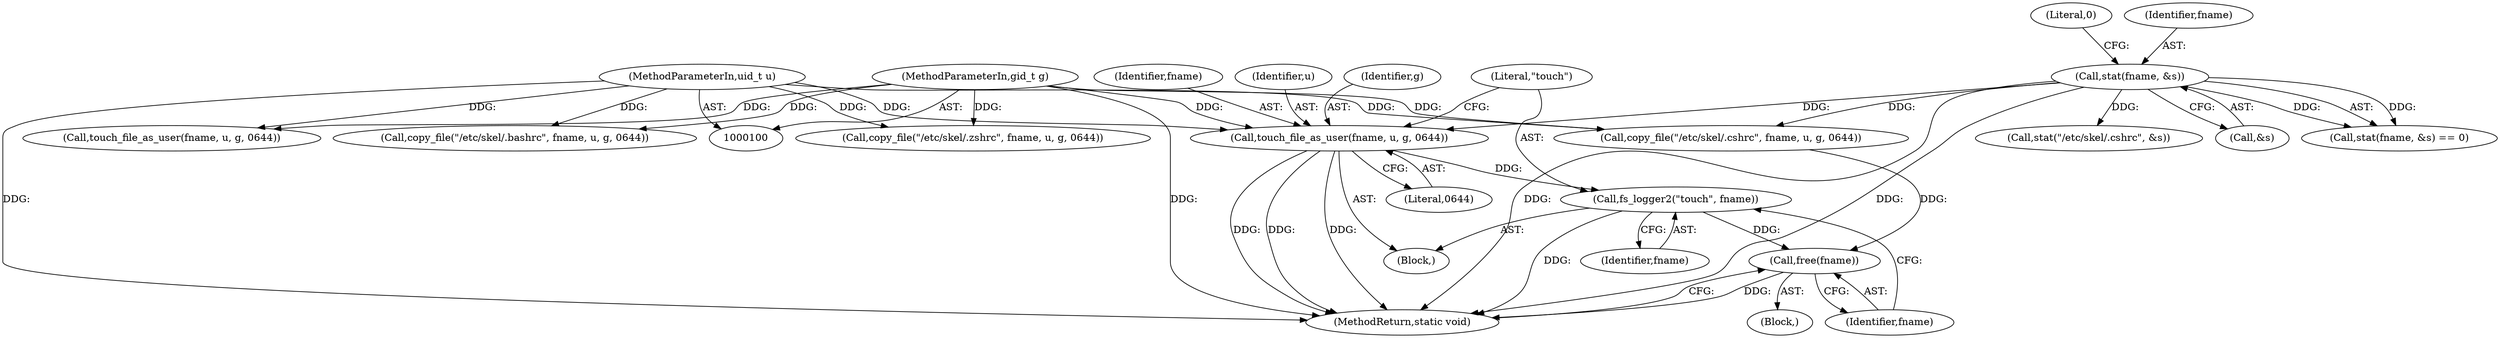 digraph "0_firejail_b8a4ff9775318ca5e679183884a6a63f3da8f863_1@pointer" {
"1000225" [label="(Call,touch_file_as_user(fname, u, g, 0644))"];
"1000201" [label="(Call,stat(fname, &s))"];
"1000102" [label="(MethodParameterIn,uid_t u)"];
"1000103" [label="(MethodParameterIn,gid_t g)"];
"1000230" [label="(Call,fs_logger2(\"touch\", fname))"];
"1000233" [label="(Call,free(fname))"];
"1000224" [label="(Block,)"];
"1000186" [label="(Block,)"];
"1000232" [label="(Identifier,fname)"];
"1000215" [label="(Call,copy_file(\"/etc/skel/.cshrc\", fname, u, g, 0644))"];
"1000205" [label="(Literal,0)"];
"1000225" [label="(Call,touch_file_as_user(fname, u, g, 0644))"];
"1000164" [label="(Call,touch_file_as_user(fname, u, g, 0644))"];
"1000203" [label="(Call,&s)"];
"1000200" [label="(Call,stat(fname, &s) == 0)"];
"1000230" [label="(Call,fs_logger2(\"touch\", fname))"];
"1000229" [label="(Literal,0644)"];
"1000265" [label="(Call,copy_file(\"/etc/skel/.bashrc\", fname, u, g, 0644))"];
"1000103" [label="(MethodParameterIn,gid_t g)"];
"1000102" [label="(MethodParameterIn,uid_t u)"];
"1000228" [label="(Identifier,g)"];
"1000202" [label="(Identifier,fname)"];
"1000275" [label="(MethodReturn,static void)"];
"1000233" [label="(Call,free(fname))"];
"1000201" [label="(Call,stat(fname, &s))"];
"1000154" [label="(Call,copy_file(\"/etc/skel/.zshrc\", fname, u, g, 0644))"];
"1000226" [label="(Identifier,fname)"];
"1000231" [label="(Literal,\"touch\")"];
"1000209" [label="(Call,stat(\"/etc/skel/.cshrc\", &s))"];
"1000234" [label="(Identifier,fname)"];
"1000227" [label="(Identifier,u)"];
"1000225" -> "1000224"  [label="AST: "];
"1000225" -> "1000229"  [label="CFG: "];
"1000226" -> "1000225"  [label="AST: "];
"1000227" -> "1000225"  [label="AST: "];
"1000228" -> "1000225"  [label="AST: "];
"1000229" -> "1000225"  [label="AST: "];
"1000231" -> "1000225"  [label="CFG: "];
"1000225" -> "1000275"  [label="DDG: "];
"1000225" -> "1000275"  [label="DDG: "];
"1000225" -> "1000275"  [label="DDG: "];
"1000201" -> "1000225"  [label="DDG: "];
"1000102" -> "1000225"  [label="DDG: "];
"1000103" -> "1000225"  [label="DDG: "];
"1000225" -> "1000230"  [label="DDG: "];
"1000201" -> "1000200"  [label="AST: "];
"1000201" -> "1000203"  [label="CFG: "];
"1000202" -> "1000201"  [label="AST: "];
"1000203" -> "1000201"  [label="AST: "];
"1000205" -> "1000201"  [label="CFG: "];
"1000201" -> "1000275"  [label="DDG: "];
"1000201" -> "1000275"  [label="DDG: "];
"1000201" -> "1000200"  [label="DDG: "];
"1000201" -> "1000200"  [label="DDG: "];
"1000201" -> "1000209"  [label="DDG: "];
"1000201" -> "1000215"  [label="DDG: "];
"1000102" -> "1000100"  [label="AST: "];
"1000102" -> "1000275"  [label="DDG: "];
"1000102" -> "1000154"  [label="DDG: "];
"1000102" -> "1000164"  [label="DDG: "];
"1000102" -> "1000215"  [label="DDG: "];
"1000102" -> "1000265"  [label="DDG: "];
"1000103" -> "1000100"  [label="AST: "];
"1000103" -> "1000275"  [label="DDG: "];
"1000103" -> "1000154"  [label="DDG: "];
"1000103" -> "1000164"  [label="DDG: "];
"1000103" -> "1000215"  [label="DDG: "];
"1000103" -> "1000265"  [label="DDG: "];
"1000230" -> "1000224"  [label="AST: "];
"1000230" -> "1000232"  [label="CFG: "];
"1000231" -> "1000230"  [label="AST: "];
"1000232" -> "1000230"  [label="AST: "];
"1000234" -> "1000230"  [label="CFG: "];
"1000230" -> "1000275"  [label="DDG: "];
"1000230" -> "1000233"  [label="DDG: "];
"1000233" -> "1000186"  [label="AST: "];
"1000233" -> "1000234"  [label="CFG: "];
"1000234" -> "1000233"  [label="AST: "];
"1000275" -> "1000233"  [label="CFG: "];
"1000233" -> "1000275"  [label="DDG: "];
"1000215" -> "1000233"  [label="DDG: "];
}
